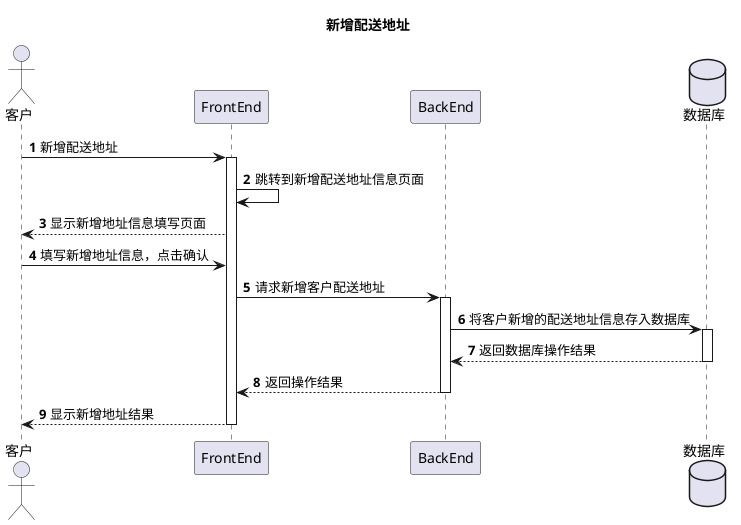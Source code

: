 @startuml
'https://plantuml.com/sequence-diagram

autonumber
title 新增配送地址

actor 客户
participant FrontEnd
participant BackEnd
database 数据库

客户 -> FrontEnd ++: 新增配送地址
FrontEnd -> FrontEnd : 跳转到新增配送地址信息页面
FrontEnd --> 客户 : 显示新增地址信息填写页面
客户 -> FrontEnd :填写新增地址信息，点击确认
FrontEnd -> BackEnd ++: 请求新增客户配送地址
BackEnd -> 数据库 ++: 将客户新增的配送地址信息存入数据库
数据库 --> BackEnd --: 返回数据库操作结果
BackEnd --> FrontEnd --: 返回操作结果
FrontEnd --> 客户 --:显示新增地址结果

@enduml